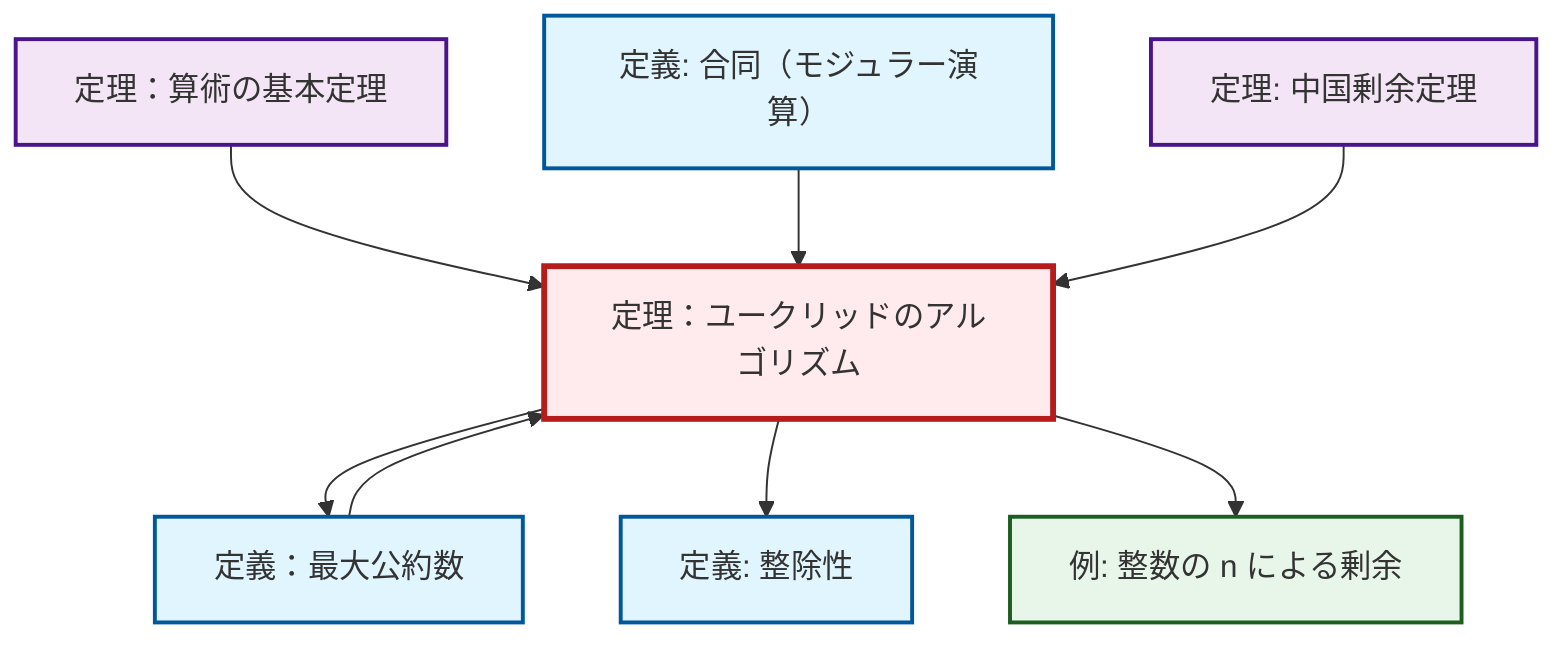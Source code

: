 graph TD
    classDef definition fill:#e1f5fe,stroke:#01579b,stroke-width:2px
    classDef theorem fill:#f3e5f5,stroke:#4a148c,stroke-width:2px
    classDef axiom fill:#fff3e0,stroke:#e65100,stroke-width:2px
    classDef example fill:#e8f5e9,stroke:#1b5e20,stroke-width:2px
    classDef current fill:#ffebee,stroke:#b71c1c,stroke-width:3px
    thm-chinese-remainder["定理: 中国剰余定理"]:::theorem
    ex-quotient-integers-mod-n["例: 整数の n による剰余"]:::example
    def-congruence["定義: 合同（モジュラー演算）"]:::definition
    def-gcd["定義：最大公約数"]:::definition
    thm-fundamental-arithmetic["定理：算術の基本定理"]:::theorem
    thm-euclidean-algorithm["定理：ユークリッドのアルゴリズム"]:::theorem
    def-divisibility["定義: 整除性"]:::definition
    thm-fundamental-arithmetic --> thm-euclidean-algorithm
    def-gcd --> thm-euclidean-algorithm
    def-congruence --> thm-euclidean-algorithm
    thm-euclidean-algorithm --> def-gcd
    thm-chinese-remainder --> thm-euclidean-algorithm
    thm-euclidean-algorithm --> def-divisibility
    thm-euclidean-algorithm --> ex-quotient-integers-mod-n
    class thm-euclidean-algorithm current